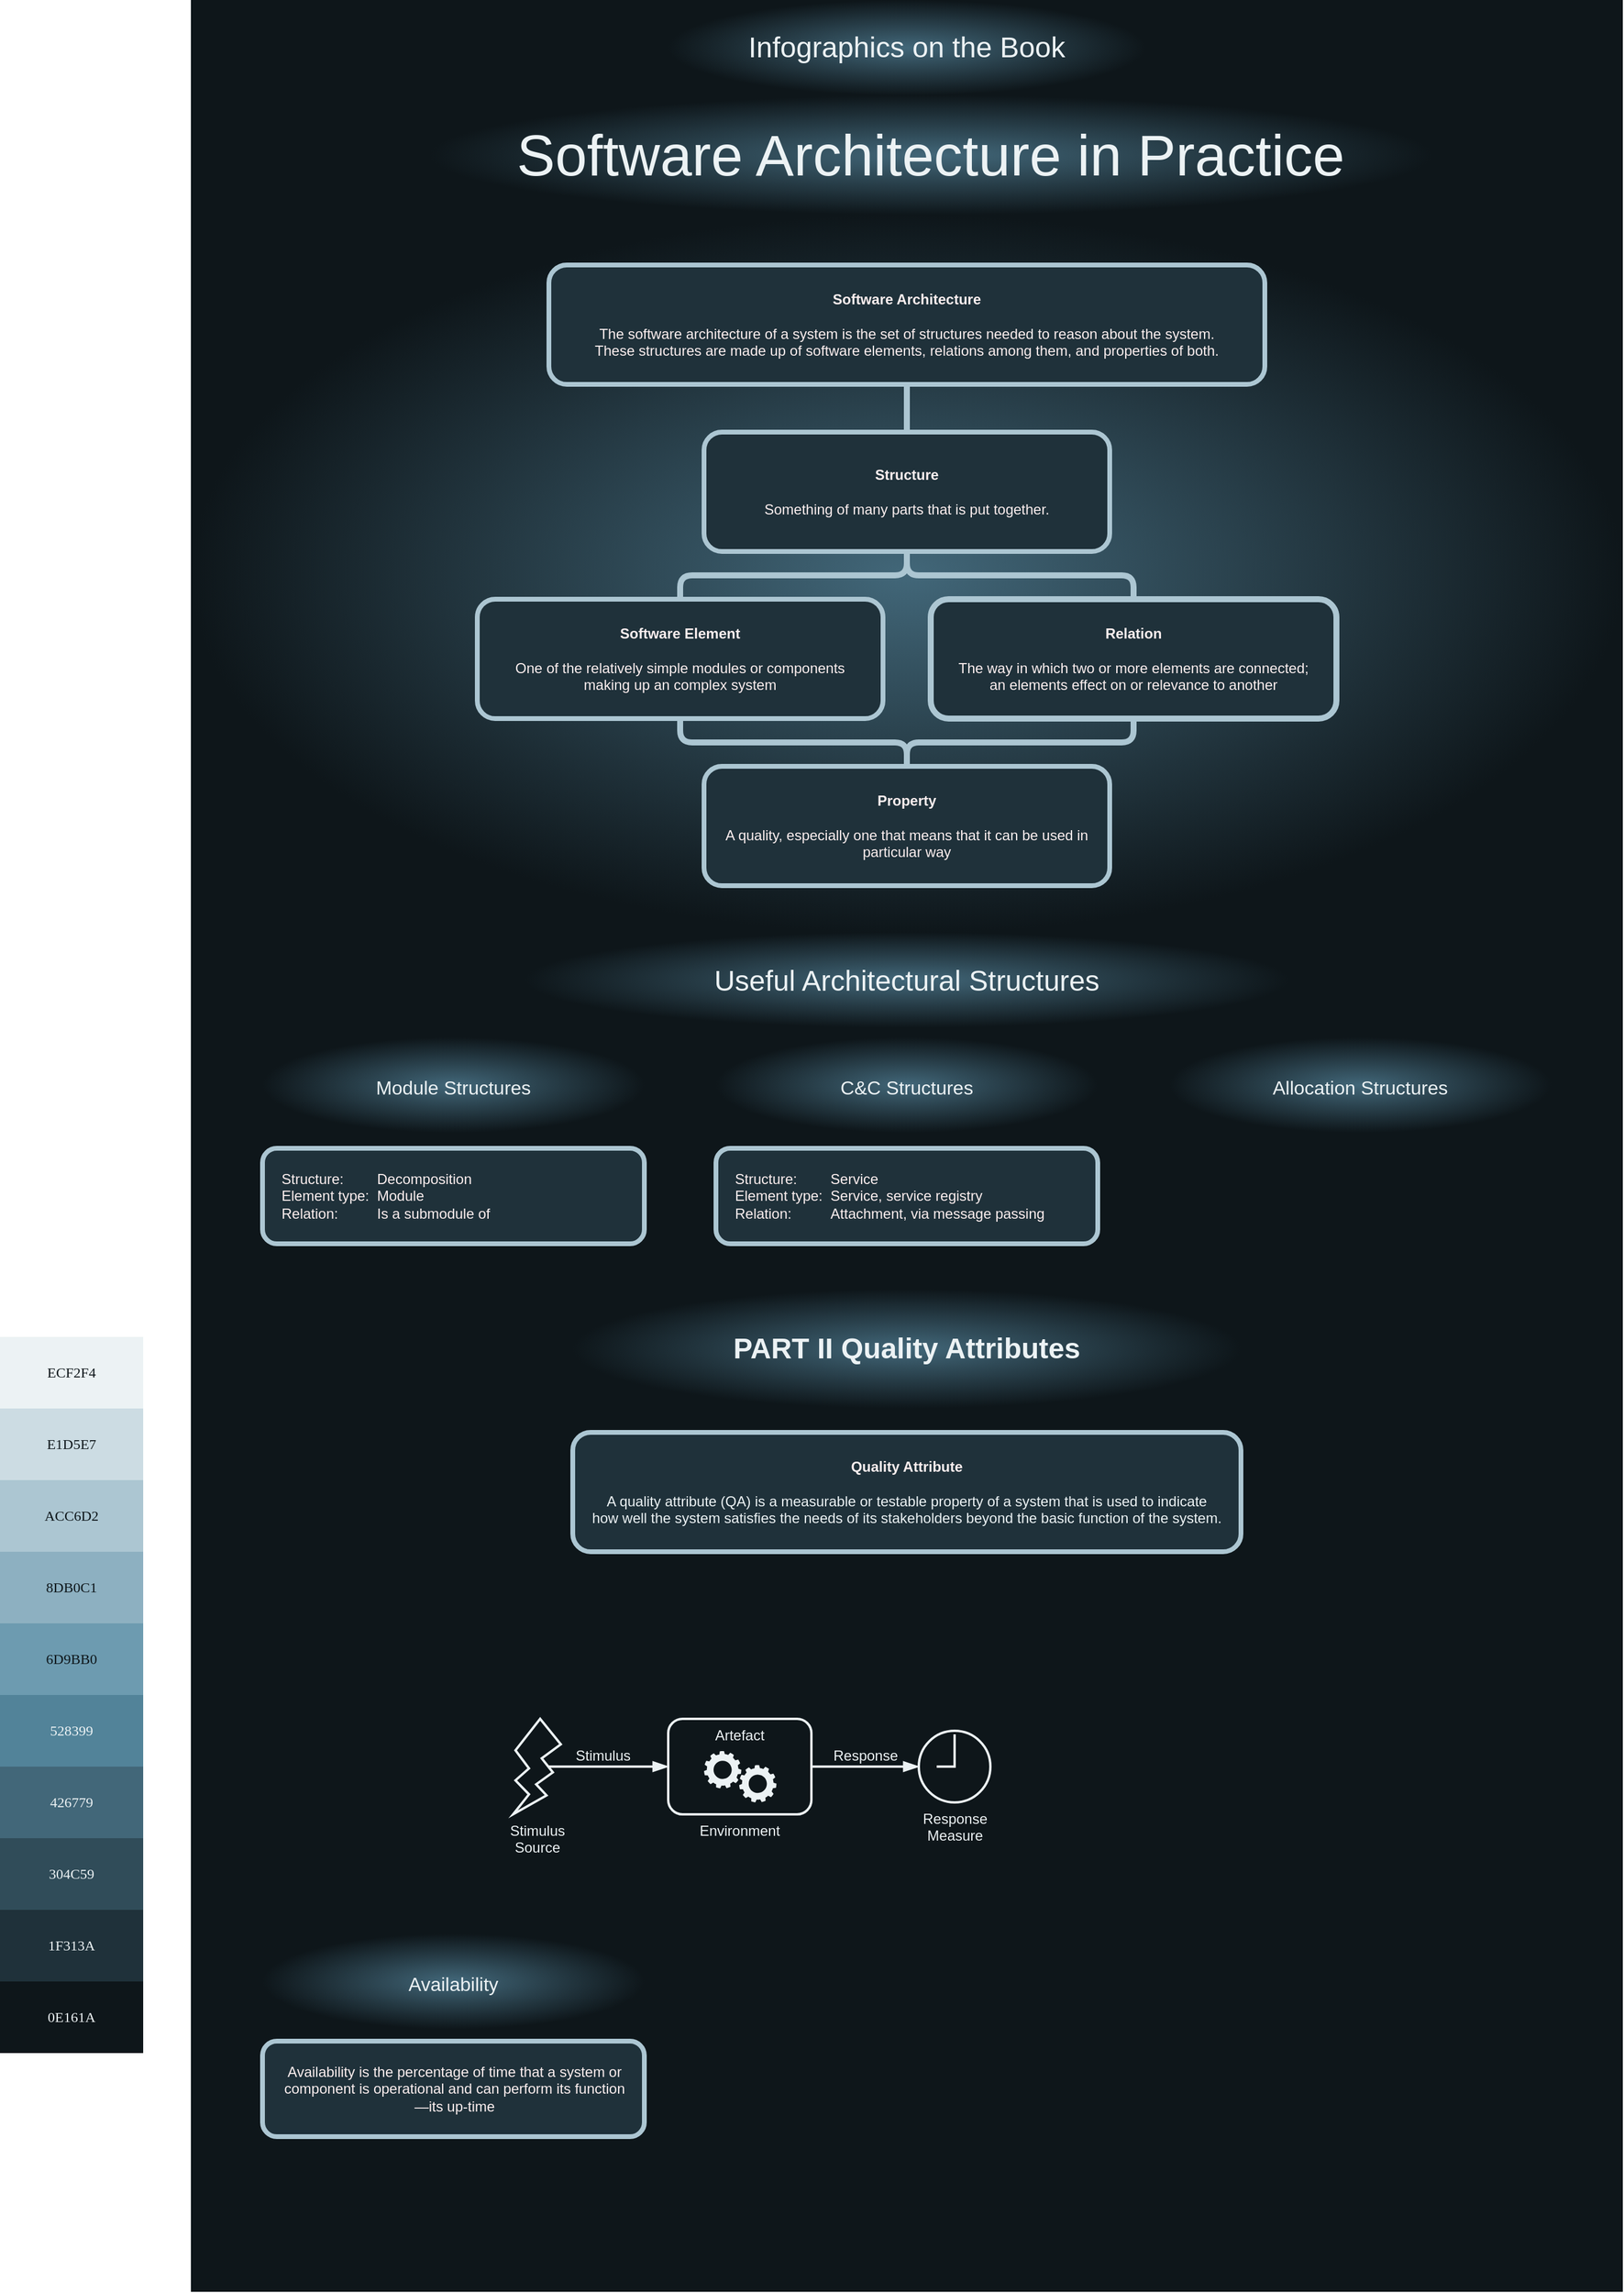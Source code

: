 <mxfile version="20.7.4" type="device" pages="2"><diagram id="Tl8EyKqn9AWBcHzm1Ebz" name="Page-1"><mxGraphModel dx="3786" dy="1516" grid="1" gridSize="10" guides="1" tooltips="1" connect="1" arrows="1" fold="1" page="1" pageScale="1" pageWidth="1200" pageHeight="1920" math="0" shadow="0"><root><mxCell id="0"/><mxCell id="1" style="" parent="0"/><mxCell id="aXpVCr31yxQZLpm4aSnv-3" value="" style="rounded=0;whiteSpace=wrap;html=1;fontSize=24;fillColor=#0e161a;strokeColor=none;gradientColor=none;gradientDirection=radial;" parent="1" vertex="1"><mxGeometry width="1200" height="1920" as="geometry"/></mxCell><mxCell id="jepFo1zCUj7zO4tO4yCn-3" value="" style="shape=waypoint;fillStyle=solid;size=6;pointerEvents=1;points=[];fillColor=none;resizable=0;rotatable=0;perimeter=centerPerimeter;snapToPoint=1;fontSize=24;strokeColor=none;rounded=0;" parent="1" vertex="1"><mxGeometry x="60" y="180" width="40" height="40" as="geometry"/></mxCell><mxCell id="WYTg98PxJos3cVmtzzFm-5" value="" style="rounded=0;whiteSpace=wrap;html=1;labelBackgroundColor=#1f313a;fontSize=16;fontColor=#FCEFEF;strokeColor=none;gradientColor=#0e161a;fillColor=#426779;gradientDirection=radial;" parent="1" vertex="1"><mxGeometry y="180" width="1200" height="602" as="geometry"/></mxCell><mxCell id="877aNzt0zall0ifN3jyw-1" value="" style="rounded=0;whiteSpace=wrap;html=1;fontSize=24;fillColor=#426779;strokeColor=none;gradientColor=#0e161a;gradientDirection=radial;" parent="1" vertex="1"><mxGeometry x="280" y="781" width="640" height="80" as="geometry"/></mxCell><mxCell id="877aNzt0zall0ifN3jyw-2" value="" style="group" parent="1" vertex="1" connectable="0"><mxGeometry x="-160" y="1120" width="120" height="600" as="geometry"/></mxCell><mxCell id="thmm6vL4xe2Dxw1daNnv-1" value="ECF2F4" style="rounded=0;whiteSpace=wrap;html=1;gradientColor=none;strokeColor=none;fillColor=#ecf2f4;fontFamily=Consolas;fontColor=#0e161a;" parent="877aNzt0zall0ifN3jyw-2" vertex="1"><mxGeometry width="120" height="60" as="geometry"/></mxCell><mxCell id="thmm6vL4xe2Dxw1daNnv-2" value="E1D5E7" style="rounded=0;whiteSpace=wrap;html=1;gradientColor=none;strokeColor=none;fillColor=#CCDCE3;fontFamily=Consolas;fontColor=#0e161a;" parent="877aNzt0zall0ifN3jyw-2" vertex="1"><mxGeometry y="60" width="120" height="60" as="geometry"/></mxCell><mxCell id="thmm6vL4xe2Dxw1daNnv-3" value="ACC6D2" style="rounded=0;whiteSpace=wrap;html=1;gradientColor=none;strokeColor=none;fillColor=#acc6d2;fontFamily=Consolas;fontColor=#0e161a;" parent="877aNzt0zall0ifN3jyw-2" vertex="1"><mxGeometry y="120" width="120" height="60" as="geometry"/></mxCell><mxCell id="thmm6vL4xe2Dxw1daNnv-4" value="8DB0C1" style="rounded=0;whiteSpace=wrap;html=1;gradientColor=none;fillColor=#8db0c1;strokeColor=none;fontFamily=Consolas;fontColor=#0e161a;" parent="877aNzt0zall0ifN3jyw-2" vertex="1"><mxGeometry y="180" width="120" height="60" as="geometry"/></mxCell><mxCell id="thmm6vL4xe2Dxw1daNnv-5" value="6D9BB0" style="rounded=0;whiteSpace=wrap;html=1;gradientColor=none;fillColor=#6d9bb0;strokeColor=none;fontFamily=Consolas;fontColor=#0e161a;" parent="877aNzt0zall0ifN3jyw-2" vertex="1"><mxGeometry y="240" width="120" height="60" as="geometry"/></mxCell><mxCell id="thmm6vL4xe2Dxw1daNnv-6" value="528399" style="rounded=0;whiteSpace=wrap;html=1;gradientColor=none;fillColor=#528399;strokeColor=none;fontFamily=Consolas;fontColor=#ecf2f4;" parent="877aNzt0zall0ifN3jyw-2" vertex="1"><mxGeometry y="300" width="120" height="60" as="geometry"/></mxCell><mxCell id="thmm6vL4xe2Dxw1daNnv-7" value="426779" style="rounded=0;whiteSpace=wrap;html=1;gradientColor=none;fillColor=#426779;strokeColor=none;fontFamily=Consolas;fontColor=#ecf2f4;" parent="877aNzt0zall0ifN3jyw-2" vertex="1"><mxGeometry y="360" width="120" height="60" as="geometry"/></mxCell><mxCell id="thmm6vL4xe2Dxw1daNnv-8" value="304C59" style="rounded=0;whiteSpace=wrap;html=1;gradientColor=none;fillColor=#304c59;strokeColor=none;fontFamily=Consolas;fontColor=#ecf2f4;" parent="877aNzt0zall0ifN3jyw-2" vertex="1"><mxGeometry y="420" width="120" height="60" as="geometry"/></mxCell><mxCell id="thmm6vL4xe2Dxw1daNnv-9" value="1F313A" style="rounded=0;whiteSpace=wrap;html=1;gradientColor=none;strokeColor=none;fillColor=#1f313a;fontFamily=Consolas;fontColor=#ecf2f4;" parent="877aNzt0zall0ifN3jyw-2" vertex="1"><mxGeometry y="480" width="120" height="60" as="geometry"/></mxCell><mxCell id="thmm6vL4xe2Dxw1daNnv-10" value="0E161A" style="rounded=0;whiteSpace=wrap;html=1;gradientColor=none;fillColor=#0e161a;strokeColor=none;fontFamily=Consolas;fontColor=#ecf2f4;" parent="877aNzt0zall0ifN3jyw-2" vertex="1"><mxGeometry y="540" width="120" height="60" as="geometry"/></mxCell><object label="Content" id="jepFo1zCUj7zO4tO4yCn-15"><mxCell parent="0"/></object><mxCell id="thmm6vL4xe2Dxw1daNnv-11" value="&lt;font color=&quot;#fcefef&quot;&gt;&lt;b&gt;Property&lt;/b&gt;&lt;br&gt;&lt;br&gt;A quality, especially one that means that it can be used in particular way&lt;br&gt;&lt;/font&gt;" style="rounded=1;whiteSpace=wrap;html=1;labelBackgroundColor=#1f313a;fontColor=#ecf2f4;fillColor=#1f313a;strokeColor=#acc6d2;strokeWidth=4;spacing=16;" parent="jepFo1zCUj7zO4tO4yCn-15" vertex="1"><mxGeometry x="430" y="642" width="340" height="100" as="geometry"/></mxCell><mxCell id="thmm6vL4xe2Dxw1daNnv-17" style="edgeStyle=orthogonalEdgeStyle;rounded=1;orthogonalLoop=1;jettySize=auto;html=1;exitX=0.5;exitY=1;exitDx=0;exitDy=0;entryX=0.5;entryY=0;entryDx=0;entryDy=0;strokeColor=#acc6d2;strokeWidth=5;fontSize=12;fontColor=#acc6d2;endArrow=none;endFill=0;" parent="jepFo1zCUj7zO4tO4yCn-15" source="thmm6vL4xe2Dxw1daNnv-12" target="thmm6vL4xe2Dxw1daNnv-11" edge="1"><mxGeometry relative="1" as="geometry"/></mxCell><mxCell id="thmm6vL4xe2Dxw1daNnv-12" value="&lt;font color=&quot;#fcefef&quot;&gt;&lt;b&gt;Software Element&lt;/b&gt;&lt;br&gt;&lt;br&gt;One of the relatively simple modules or components making up an complex system&lt;br&gt;&lt;/font&gt;" style="rounded=1;whiteSpace=wrap;html=1;labelBackgroundColor=#1f313a;fontColor=#ecf2f4;fillColor=#1f313a;strokeColor=#acc6d2;strokeWidth=4;spacing=16;" parent="jepFo1zCUj7zO4tO4yCn-15" vertex="1"><mxGeometry x="240" y="502" width="340" height="100" as="geometry"/></mxCell><mxCell id="thmm6vL4xe2Dxw1daNnv-18" style="edgeStyle=orthogonalEdgeStyle;rounded=1;orthogonalLoop=1;jettySize=auto;html=1;exitX=0.5;exitY=1;exitDx=0;exitDy=0;strokeColor=#acc6d2;strokeWidth=5;fontSize=12;fontColor=#acc6d2;endArrow=none;endFill=0;entryX=0.5;entryY=0;entryDx=0;entryDy=0;" parent="jepFo1zCUj7zO4tO4yCn-15" source="thmm6vL4xe2Dxw1daNnv-13" target="thmm6vL4xe2Dxw1daNnv-11" edge="1"><mxGeometry relative="1" as="geometry"><mxPoint x="600" y="572" as="targetPoint"/></mxGeometry></mxCell><mxCell id="thmm6vL4xe2Dxw1daNnv-13" value="&lt;font color=&quot;#fcefef&quot;&gt;&lt;b&gt;Relation&lt;/b&gt;&lt;br&gt;&lt;br&gt;The way in which two or more elements are connected; an elements effect on or relevance to another&lt;br&gt;&lt;/font&gt;" style="rounded=1;whiteSpace=wrap;html=1;labelBackgroundColor=#1f313a;fontColor=#ecf2f4;fillColor=#1f313a;strokeColor=#acc6d2;strokeWidth=5;spacing=16;" parent="jepFo1zCUj7zO4tO4yCn-15" vertex="1"><mxGeometry x="620" y="502" width="340" height="100" as="geometry"/></mxCell><mxCell id="thmm6vL4xe2Dxw1daNnv-15" style="edgeStyle=orthogonalEdgeStyle;rounded=1;orthogonalLoop=1;jettySize=auto;html=1;exitX=0.5;exitY=1;exitDx=0;exitDy=0;fontSize=12;fontColor=#acc6d2;entryX=0.5;entryY=0;entryDx=0;entryDy=0;strokeWidth=5;endArrow=none;endFill=0;strokeColor=#acc6d2;" parent="jepFo1zCUj7zO4tO4yCn-15" source="S3n8LBZOr_PDo-_3qlgw-3" target="thmm6vL4xe2Dxw1daNnv-12" edge="1"><mxGeometry relative="1" as="geometry"/></mxCell><mxCell id="thmm6vL4xe2Dxw1daNnv-16" style="edgeStyle=orthogonalEdgeStyle;rounded=1;orthogonalLoop=1;jettySize=auto;html=1;exitX=0.5;exitY=1;exitDx=0;exitDy=0;entryX=0.5;entryY=0;entryDx=0;entryDy=0;fontSize=12;fontColor=#acc6d2;endArrow=none;endFill=0;strokeWidth=5;strokeColor=#acc6d2;" parent="jepFo1zCUj7zO4tO4yCn-15" source="S3n8LBZOr_PDo-_3qlgw-3" target="thmm6vL4xe2Dxw1daNnv-13" edge="1"><mxGeometry relative="1" as="geometry"/></mxCell><mxCell id="S3n8LBZOr_PDo-_3qlgw-4" style="edgeStyle=orthogonalEdgeStyle;rounded=0;orthogonalLoop=1;jettySize=auto;html=1;exitX=0.5;exitY=1;exitDx=0;exitDy=0;entryX=0.5;entryY=0;entryDx=0;entryDy=0;startArrow=none;startFill=0;endArrow=none;endFill=0;strokeColor=#acc6d2;strokeWidth=5;" parent="jepFo1zCUj7zO4tO4yCn-15" source="thmm6vL4xe2Dxw1daNnv-14" target="S3n8LBZOr_PDo-_3qlgw-3" edge="1"><mxGeometry relative="1" as="geometry"/></mxCell><mxCell id="thmm6vL4xe2Dxw1daNnv-14" value="&lt;font color=&quot;#fcefef&quot;&gt;&lt;b&gt;Software Architecture&lt;/b&gt;&lt;br&gt;&lt;br&gt;The software architecture of a system is the set of structures needed to reason about the system.&lt;br&gt;These structures are made up of software elements, relations among them, and properties of both.&lt;br&gt;&lt;/font&gt;" style="rounded=1;whiteSpace=wrap;html=1;labelBackgroundColor=#1f313a;fontColor=#ecf2f4;fillColor=#1f313a;strokeColor=#acc6d2;strokeWidth=4;spacing=17;" parent="jepFo1zCUj7zO4tO4yCn-15" vertex="1"><mxGeometry x="300" y="222" width="600" height="100" as="geometry"/></mxCell><mxCell id="S3n8LBZOr_PDo-_3qlgw-3" value="&lt;font color=&quot;#fcefef&quot;&gt;&lt;b&gt;Structure&lt;/b&gt;&lt;br&gt;&lt;br&gt;Something of many parts that is put together.&lt;br&gt;&lt;/font&gt;" style="rounded=1;whiteSpace=wrap;html=1;labelBackgroundColor=#1f313a;fontColor=#ecf2f4;fillColor=#1f313a;strokeColor=#acc6d2;strokeWidth=4;spacing=16;" parent="jepFo1zCUj7zO4tO4yCn-15" vertex="1"><mxGeometry x="430" y="362" width="340" height="100" as="geometry"/></mxCell><mxCell id="877aNzt0zall0ifN3jyw-4" value="&lt;span style=&quot;font-size: 24px;&quot;&gt;Useful Architectural Structures&lt;/span&gt;" style="text;html=1;strokeColor=none;fillColor=none;align=center;verticalAlign=middle;whiteSpace=wrap;rounded=0;fontSize=16;fontColor=#ecf2f4;" parent="jepFo1zCUj7zO4tO4yCn-15" vertex="1"><mxGeometry x="280" y="802" width="640" height="40" as="geometry"/></mxCell><mxCell id="aXpVCr31yxQZLpm4aSnv-13" value="&lt;div style=&quot;&quot;&gt;&lt;span style=&quot;color: rgb(252, 239, 239);&quot;&gt;Structure:&lt;span style=&quot;white-space: pre;&quot;&gt;&#9;&lt;/span&gt;Decomposition&lt;/span&gt;&lt;/div&gt;&lt;div style=&quot;&quot;&gt;&lt;span style=&quot;color: rgb(252, 239, 239);&quot;&gt;Element type:&lt;span style=&quot;white-space: pre;&quot;&gt;&#9;&lt;/span&gt;Module&lt;/span&gt;&lt;/div&gt;&lt;div style=&quot;&quot;&gt;&lt;span style=&quot;color: rgb(252, 239, 239);&quot;&gt;Relation:&lt;span style=&quot;white-space: pre;&quot;&gt;&#9;&lt;/span&gt;&lt;span style=&quot;white-space: pre;&quot;&gt;&#9;&lt;/span&gt;Is a submodule of&lt;/span&gt;&lt;/div&gt;" style="rounded=1;whiteSpace=wrap;html=1;labelBackgroundColor=#1f313a;fontColor=#ecf2f4;fillColor=#1f313a;strokeColor=#acc6d2;strokeWidth=4;spacing=16;align=left;" parent="jepFo1zCUj7zO4tO4yCn-15" vertex="1"><mxGeometry x="60" y="962" width="320" height="80" as="geometry"/></mxCell><mxCell id="Cc9Vc-YKJtS8GphAqWKJ-3" value="&lt;font color=&quot;#ecf2f4&quot; style=&quot;font-size: 24px;&quot;&gt;Infographics on the Book&lt;/font&gt;" style="rounded=0;whiteSpace=wrap;html=1;fontSize=16;fillColor=#426779;strokeColor=none;gradientColor=#0e161a;gradientDirection=radial;" parent="jepFo1zCUj7zO4tO4yCn-15" vertex="1"><mxGeometry x="400" width="400" height="80" as="geometry"/></mxCell><mxCell id="Cc9Vc-YKJtS8GphAqWKJ-4" value="&lt;font color=&quot;#ecf2f4&quot; style=&quot;font-size: 48px;&quot;&gt;Software Architecture in Practice&lt;/font&gt;" style="rounded=0;whiteSpace=wrap;html=1;fontSize=24;fillColor=#426779;strokeColor=none;gradientColor=#0e161a;gradientDirection=radial;" parent="jepFo1zCUj7zO4tO4yCn-15" vertex="1"><mxGeometry x="200" y="80" width="840" height="100" as="geometry"/></mxCell><mxCell id="Cc9Vc-YKJtS8GphAqWKJ-5" value="&lt;div style=&quot;&quot;&gt;&lt;span style=&quot;color: rgb(252, 239, 239);&quot;&gt;Structure:&lt;span style=&quot;white-space: pre;&quot;&gt;&#9;&lt;/span&gt;Service&lt;/span&gt;&lt;/div&gt;&lt;div style=&quot;&quot;&gt;&lt;span style=&quot;color: rgb(252, 239, 239);&quot;&gt;Element type:&lt;span style=&quot;white-space: pre;&quot;&gt;&#9;&lt;/span&gt;Service, service registry&lt;/span&gt;&lt;/div&gt;&lt;div style=&quot;&quot;&gt;&lt;span style=&quot;color: rgb(252, 239, 239);&quot;&gt;Relation:&lt;span style=&quot;white-space: pre;&quot;&gt;&#9;&lt;/span&gt;&lt;span style=&quot;white-space: pre;&quot;&gt;&#9;&lt;/span&gt;Attachment, via message passing&lt;/span&gt;&lt;/div&gt;" style="rounded=1;whiteSpace=wrap;html=1;labelBackgroundColor=#1f313a;fontColor=#ecf2f4;fillColor=#1f313a;strokeColor=#acc6d2;strokeWidth=4;spacing=16;align=left;" parent="jepFo1zCUj7zO4tO4yCn-15" vertex="1"><mxGeometry x="440" y="962" width="320" height="80" as="geometry"/></mxCell><mxCell id="ttq8l5FPisZO3FjhBMH2-5" value="&lt;font color=&quot;#fcefef&quot;&gt;&lt;b&gt;Quality Attribute&lt;/b&gt;&lt;br&gt;&lt;br&gt;&lt;/font&gt;A quality attribute (QA) is a measurable or testable property of a system that is used to indicate how well the system satisfies the needs of its stakeholders beyond the basic function of the system.&lt;font color=&quot;#fcefef&quot;&gt;&lt;br&gt;&lt;/font&gt;" style="rounded=1;whiteSpace=wrap;html=1;labelBackgroundColor=#1f313a;fontColor=#ecf2f4;fillColor=#1f313a;strokeColor=#acc6d2;strokeWidth=4;spacing=17;" parent="jepFo1zCUj7zO4tO4yCn-15" vertex="1"><mxGeometry x="320" y="1200" width="560" height="100" as="geometry"/></mxCell><mxCell id="ttq8l5FPisZO3FjhBMH2-6" value="&lt;font color=&quot;#ecf2f4&quot; style=&quot;font-size: 24px;&quot;&gt;&lt;b&gt;PART II Quality Attributes&lt;/b&gt;&lt;/font&gt;" style="rounded=0;whiteSpace=wrap;html=1;fontSize=24;fillColor=#426779;strokeColor=none;gradientColor=#0e161a;gradientDirection=radial;" parent="jepFo1zCUj7zO4tO4yCn-15" vertex="1"><mxGeometry x="320" y="1080" width="560" height="100" as="geometry"/></mxCell><mxCell id="ttq8l5FPisZO3FjhBMH2-7" value="&lt;font style=&quot;font-size: 16px;&quot;&gt;Module Structures&lt;/font&gt;" style="rounded=0;whiteSpace=wrap;html=1;fontSize=24;fillColor=#426779;strokeColor=none;gradientColor=#0e161a;gradientDirection=radial;fontColor=#ECF2F4;" parent="jepFo1zCUj7zO4tO4yCn-15" vertex="1"><mxGeometry x="60" y="869" width="320" height="80" as="geometry"/></mxCell><mxCell id="ttq8l5FPisZO3FjhBMH2-8" value="&lt;font style=&quot;font-size: 16px;&quot;&gt;C&amp;amp;C Structures&lt;/font&gt;" style="rounded=0;whiteSpace=wrap;html=1;fontSize=24;fillColor=#426779;strokeColor=none;gradientColor=#0e161a;gradientDirection=radial;fontColor=#ECF2F4;" parent="jepFo1zCUj7zO4tO4yCn-15" vertex="1"><mxGeometry x="440" y="869" width="320" height="80" as="geometry"/></mxCell><mxCell id="ttq8l5FPisZO3FjhBMH2-9" value="&lt;font style=&quot;font-size: 16px;&quot;&gt;Allocation Structures&lt;/font&gt;" style="rounded=0;whiteSpace=wrap;html=1;fontSize=24;fillColor=#426779;strokeColor=none;gradientColor=#0e161a;gradientDirection=radial;fontColor=#ECF2F4;" parent="jepFo1zCUj7zO4tO4yCn-15" vertex="1"><mxGeometry x="820" y="869" width="320" height="80" as="geometry"/></mxCell><mxCell id="W4LNahlpxByJz7sHMxKV-12" value="" style="group" vertex="1" connectable="0" parent="jepFo1zCUj7zO4tO4yCn-15"><mxGeometry x="270" y="1440" width="400" height="109" as="geometry"/></mxCell><mxCell id="W4LNahlpxByJz7sHMxKV-1" value="Response&lt;br style=&quot;font-size: 12px;&quot;&gt;Measure" style="html=1;verticalLabelPosition=bottom;align=center;labelBackgroundColor=none;verticalAlign=top;strokeWidth=2;strokeColor=#ecf2f4;shadow=0;dashed=0;shape=mxgraph.ios7.icons.clock;fillColor=#0e161a;fontColor=#ecf2f4;fontSize=12;" vertex="1" parent="W4LNahlpxByJz7sHMxKV-12"><mxGeometry x="340" y="10" width="60" height="60" as="geometry"/></mxCell><mxCell id="W4LNahlpxByJz7sHMxKV-10" value="" style="group;fontSize=12;" vertex="1" connectable="0" parent="W4LNahlpxByJz7sHMxKV-12"><mxGeometry x="130" width="120" height="109" as="geometry"/></mxCell><mxCell id="DfGjv0t0ARPzQbXORjNF-14" value="Environment" style="text;html=1;strokeColor=none;fillColor=none;align=center;verticalAlign=middle;whiteSpace=wrap;rounded=0;labelBackgroundColor=none;strokeWidth=2;fontColor=#ECF2F4;fontSize=12;" parent="W4LNahlpxByJz7sHMxKV-10" vertex="1"><mxGeometry x="30" y="79" width="60" height="30" as="geometry"/></mxCell><mxCell id="W4LNahlpxByJz7sHMxKV-9" value="" style="group;fontSize=12;" vertex="1" connectable="0" parent="W4LNahlpxByJz7sHMxKV-10"><mxGeometry width="120" height="80" as="geometry"/></mxCell><mxCell id="W4LNahlpxByJz7sHMxKV-7" value="Artefact" style="rounded=1;whiteSpace=wrap;html=1;labelBackgroundColor=none;strokeColor=#ecf2f4;fontColor=#ecf2f4;fillColor=#0e161a;strokeWidth=2;verticalAlign=top;fontSize=12;" vertex="1" parent="W4LNahlpxByJz7sHMxKV-9"><mxGeometry width="120" height="80" as="geometry"/></mxCell><mxCell id="W4LNahlpxByJz7sHMxKV-8" value="" style="group;fontSize=12;" vertex="1" connectable="0" parent="W4LNahlpxByJz7sHMxKV-9"><mxGeometry x="30" y="27" width="60.714" height="43" as="geometry"/></mxCell><mxCell id="W4LNahlpxByJz7sHMxKV-2" value="" style="sketch=0;html=1;aspect=fixed;strokeColor=none;shadow=0;align=center;verticalAlign=top;fillColor=#ecf2f4;shape=mxgraph.gcp2.gear;labelBackgroundColor=none;fontColor=#ecf2f4;fontSize=12;" vertex="1" parent="W4LNahlpxByJz7sHMxKV-8"><mxGeometry width="31.273" height="31.273" as="geometry"/></mxCell><mxCell id="W4LNahlpxByJz7sHMxKV-3" value="" style="sketch=0;html=1;aspect=fixed;strokeColor=none;shadow=0;align=center;verticalAlign=top;fillColor=#ecf2f4;shape=mxgraph.gcp2.gear;labelBackgroundColor=none;fontColor=#ecf2f4;fontSize=12;" vertex="1" parent="W4LNahlpxByJz7sHMxKV-8"><mxGeometry x="29.442" y="11.727" width="31.273" height="31.273" as="geometry"/></mxCell><mxCell id="DfGjv0t0ARPzQbXORjNF-10" value="Stimulus" style="edgeStyle=orthogonalEdgeStyle;rounded=0;orthogonalLoop=1;jettySize=auto;html=1;exitX=0.5;exitY=0.5;exitDx=0;exitDy=0;strokeWidth=2;strokeColor=#ecf2f4;endArrow=blockThin;endFill=1;endSize=8;startSize=8;exitPerimeter=0;labelBackgroundColor=none;fontColor=#ECF2F4;verticalAlign=bottom;entryX=0;entryY=0.5;entryDx=0;entryDy=0;fontSize=12;" parent="W4LNahlpxByJz7sHMxKV-12" source="DfGjv0t0ARPzQbXORjNF-9" target="W4LNahlpxByJz7sHMxKV-7" edge="1"><mxGeometry relative="1" as="geometry"><mxPoint x="60" y="40" as="sourcePoint"/><mxPoint x="100" y="100" as="targetPoint"/></mxGeometry></mxCell><mxCell id="DfGjv0t0ARPzQbXORjNF-13" value="Response" style="edgeStyle=orthogonalEdgeStyle;rounded=0;orthogonalLoop=1;jettySize=auto;html=1;exitX=1;exitY=0.5;exitDx=0;exitDy=0;entryX=0;entryY=0.5;entryDx=0;entryDy=0;entryPerimeter=0;strokeColor=#ecf2f4;strokeWidth=2;fontColor=#ECF2F4;endArrow=blockThin;endFill=1;startSize=8;endSize=8;labelBackgroundColor=none;verticalAlign=bottom;fontSize=12;" parent="W4LNahlpxByJz7sHMxKV-12" source="W4LNahlpxByJz7sHMxKV-7" target="W4LNahlpxByJz7sHMxKV-1" edge="1"><mxGeometry relative="1" as="geometry"><mxPoint x="330" y="40" as="sourcePoint"/><mxPoint x="440" y="40" as="targetPoint"/></mxGeometry></mxCell><mxCell id="DfGjv0t0ARPzQbXORjNF-9" value="&lt;font color=&quot;#ecf2f4&quot; style=&quot;font-size: 12px;&quot;&gt;Stimulus&lt;br style=&quot;font-size: 12px;&quot;&gt;Source&lt;br style=&quot;font-size: 12px;&quot;&gt;&lt;/font&gt;" style="verticalLabelPosition=bottom;verticalAlign=top;html=1;shape=mxgraph.basic.flash;strokeColor=#ecf2f4;strokeWidth=2;fillColor=#0e161a;rotation=0;fontSize=12;" parent="W4LNahlpxByJz7sHMxKV-12" vertex="1"><mxGeometry width="40" height="80" as="geometry"/></mxCell><mxCell id="W4LNahlpxByJz7sHMxKV-13" value="&lt;font style=&quot;font-size: 16px;&quot;&gt;Availability&lt;/font&gt;" style="rounded=0;whiteSpace=wrap;html=1;fontSize=24;fillColor=#426779;strokeColor=none;gradientColor=#0e161a;gradientDirection=radial;fontColor=#ECF2F4;" vertex="1" parent="jepFo1zCUj7zO4tO4yCn-15"><mxGeometry x="60" y="1620" width="320" height="80" as="geometry"/></mxCell><mxCell id="W4LNahlpxByJz7sHMxKV-14" value="&lt;div style=&quot;text-align: center;&quot;&gt;&lt;font color=&quot;#fcefef&quot;&gt;Availability is the percentage of time that a system or component is operational and can perform its function—its up-time&lt;/font&gt;&lt;br&gt;&lt;/div&gt;" style="rounded=1;whiteSpace=wrap;html=1;labelBackgroundColor=#1f313a;fontColor=#ecf2f4;fillColor=#1f313a;strokeColor=#acc6d2;strokeWidth=4;spacing=16;align=left;" vertex="1" parent="jepFo1zCUj7zO4tO4yCn-15"><mxGeometry x="60" y="1710" width="320" height="80" as="geometry"/></mxCell></root></mxGraphModel></diagram><diagram id="ufrFsp8TVL_b8MxQEaKh" name="Colors"><mxGraphModel dx="1336" dy="844" grid="1" gridSize="10" guides="1" tooltips="1" connect="1" arrows="1" fold="1" page="1" pageScale="1" pageWidth="1200" pageHeight="1920" math="0" shadow="0"><root><mxCell id="0"/><mxCell id="1" parent="0"/><mxCell id="hzxSQwfrp_u7JYMwZUhb-1" value="ECF2F4" style="rounded=0;whiteSpace=wrap;html=1;gradientColor=none;strokeColor=none;fillColor=#ecf2f4;fontFamily=Consolas;fontColor=#0e161a;" parent="1" vertex="1"><mxGeometry x="240" y="320" width="120" height="60" as="geometry"/></mxCell><mxCell id="hzxSQwfrp_u7JYMwZUhb-2" value="E1D5E7" style="rounded=0;whiteSpace=wrap;html=1;gradientColor=none;strokeColor=none;fillColor=#CCDCE3;fontFamily=Consolas;fontColor=#0e161a;" parent="1" vertex="1"><mxGeometry x="240" y="380" width="120" height="60" as="geometry"/></mxCell><mxCell id="hzxSQwfrp_u7JYMwZUhb-3" value="ACC6D2" style="rounded=0;whiteSpace=wrap;html=1;gradientColor=none;strokeColor=none;fillColor=#acc6d2;fontFamily=Consolas;fontColor=#0e161a;" parent="1" vertex="1"><mxGeometry x="240" y="440" width="120" height="60" as="geometry"/></mxCell><mxCell id="hzxSQwfrp_u7JYMwZUhb-4" value="8DB0C1" style="rounded=0;whiteSpace=wrap;html=1;gradientColor=none;fillColor=#8db0c1;strokeColor=none;fontFamily=Consolas;fontColor=#0e161a;" parent="1" vertex="1"><mxGeometry x="240" y="500" width="120" height="60" as="geometry"/></mxCell><mxCell id="hzxSQwfrp_u7JYMwZUhb-5" value="6D9BB0" style="rounded=0;whiteSpace=wrap;html=1;gradientColor=none;fillColor=#6d9bb0;strokeColor=none;fontFamily=Consolas;fontColor=#0e161a;" parent="1" vertex="1"><mxGeometry x="240" y="560" width="120" height="60" as="geometry"/></mxCell><mxCell id="hzxSQwfrp_u7JYMwZUhb-6" value="528399" style="rounded=0;whiteSpace=wrap;html=1;gradientColor=none;fillColor=#528399;strokeColor=none;fontFamily=Consolas;fontColor=#ecf2f4;" parent="1" vertex="1"><mxGeometry x="240" y="620" width="120" height="60" as="geometry"/></mxCell><mxCell id="hzxSQwfrp_u7JYMwZUhb-7" value="426779" style="rounded=0;whiteSpace=wrap;html=1;gradientColor=none;fillColor=#426779;strokeColor=none;fontFamily=Consolas;fontColor=#ecf2f4;" parent="1" vertex="1"><mxGeometry x="240" y="680" width="120" height="60" as="geometry"/></mxCell><mxCell id="hzxSQwfrp_u7JYMwZUhb-8" value="304C59" style="rounded=0;whiteSpace=wrap;html=1;gradientColor=none;fillColor=#304c59;strokeColor=none;fontFamily=Consolas;fontColor=#ecf2f4;" parent="1" vertex="1"><mxGeometry x="240" y="740" width="120" height="60" as="geometry"/></mxCell><mxCell id="hzxSQwfrp_u7JYMwZUhb-9" value="1F313A" style="rounded=0;whiteSpace=wrap;html=1;gradientColor=none;strokeColor=none;fillColor=#1f313a;fontFamily=Consolas;fontColor=#ecf2f4;" parent="1" vertex="1"><mxGeometry x="240" y="800" width="120" height="60" as="geometry"/></mxCell><mxCell id="hzxSQwfrp_u7JYMwZUhb-10" value="0E161A" style="rounded=0;whiteSpace=wrap;html=1;gradientColor=none;fillColor=#0e161a;strokeColor=none;fontFamily=Consolas;fontColor=#ecf2f4;" parent="1" vertex="1"><mxGeometry x="240" y="860" width="120" height="60" as="geometry"/></mxCell></root></mxGraphModel></diagram></mxfile>